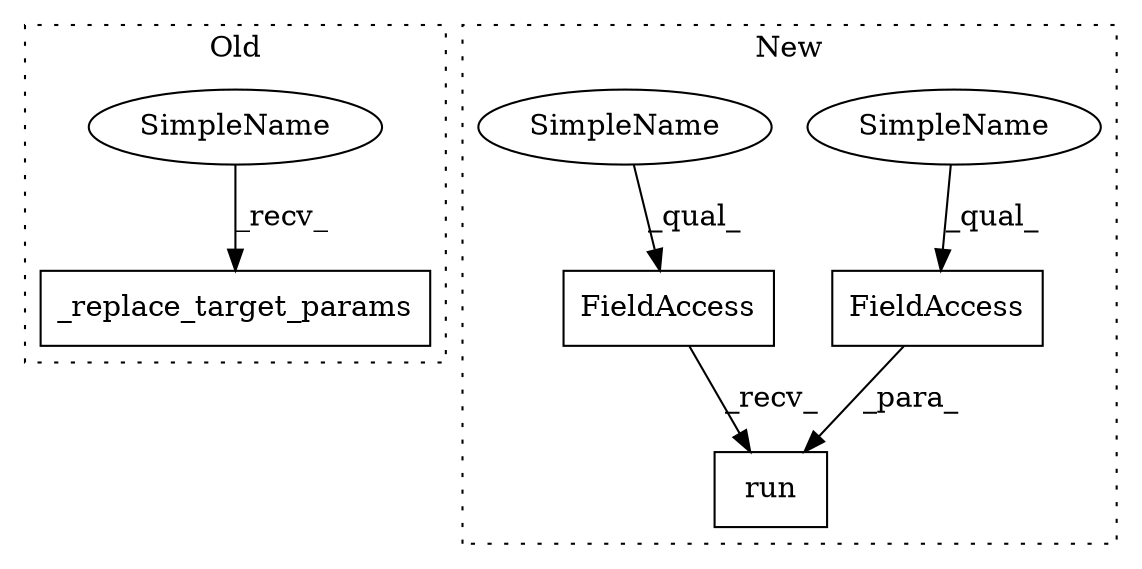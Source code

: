 digraph G {
subgraph cluster0 {
1 [label="_replace_target_params" a="32" s="5232" l="24" shape="box"];
5 [label="SimpleName" a="42" s="5227" l="4" shape="ellipse"];
label = "Old";
style="dotted";
}
subgraph cluster1 {
2 [label="run" a="32" s="5189,5215" l="4,1" shape="box"];
3 [label="FieldAccess" a="22" s="5179" l="9" shape="box"];
4 [label="FieldAccess" a="22" s="5193" l="22" shape="box"];
6 [label="SimpleName" a="42" s="5193" l="4" shape="ellipse"];
7 [label="SimpleName" a="42" s="5179" l="4" shape="ellipse"];
label = "New";
style="dotted";
}
3 -> 2 [label="_recv_"];
4 -> 2 [label="_para_"];
5 -> 1 [label="_recv_"];
6 -> 4 [label="_qual_"];
7 -> 3 [label="_qual_"];
}